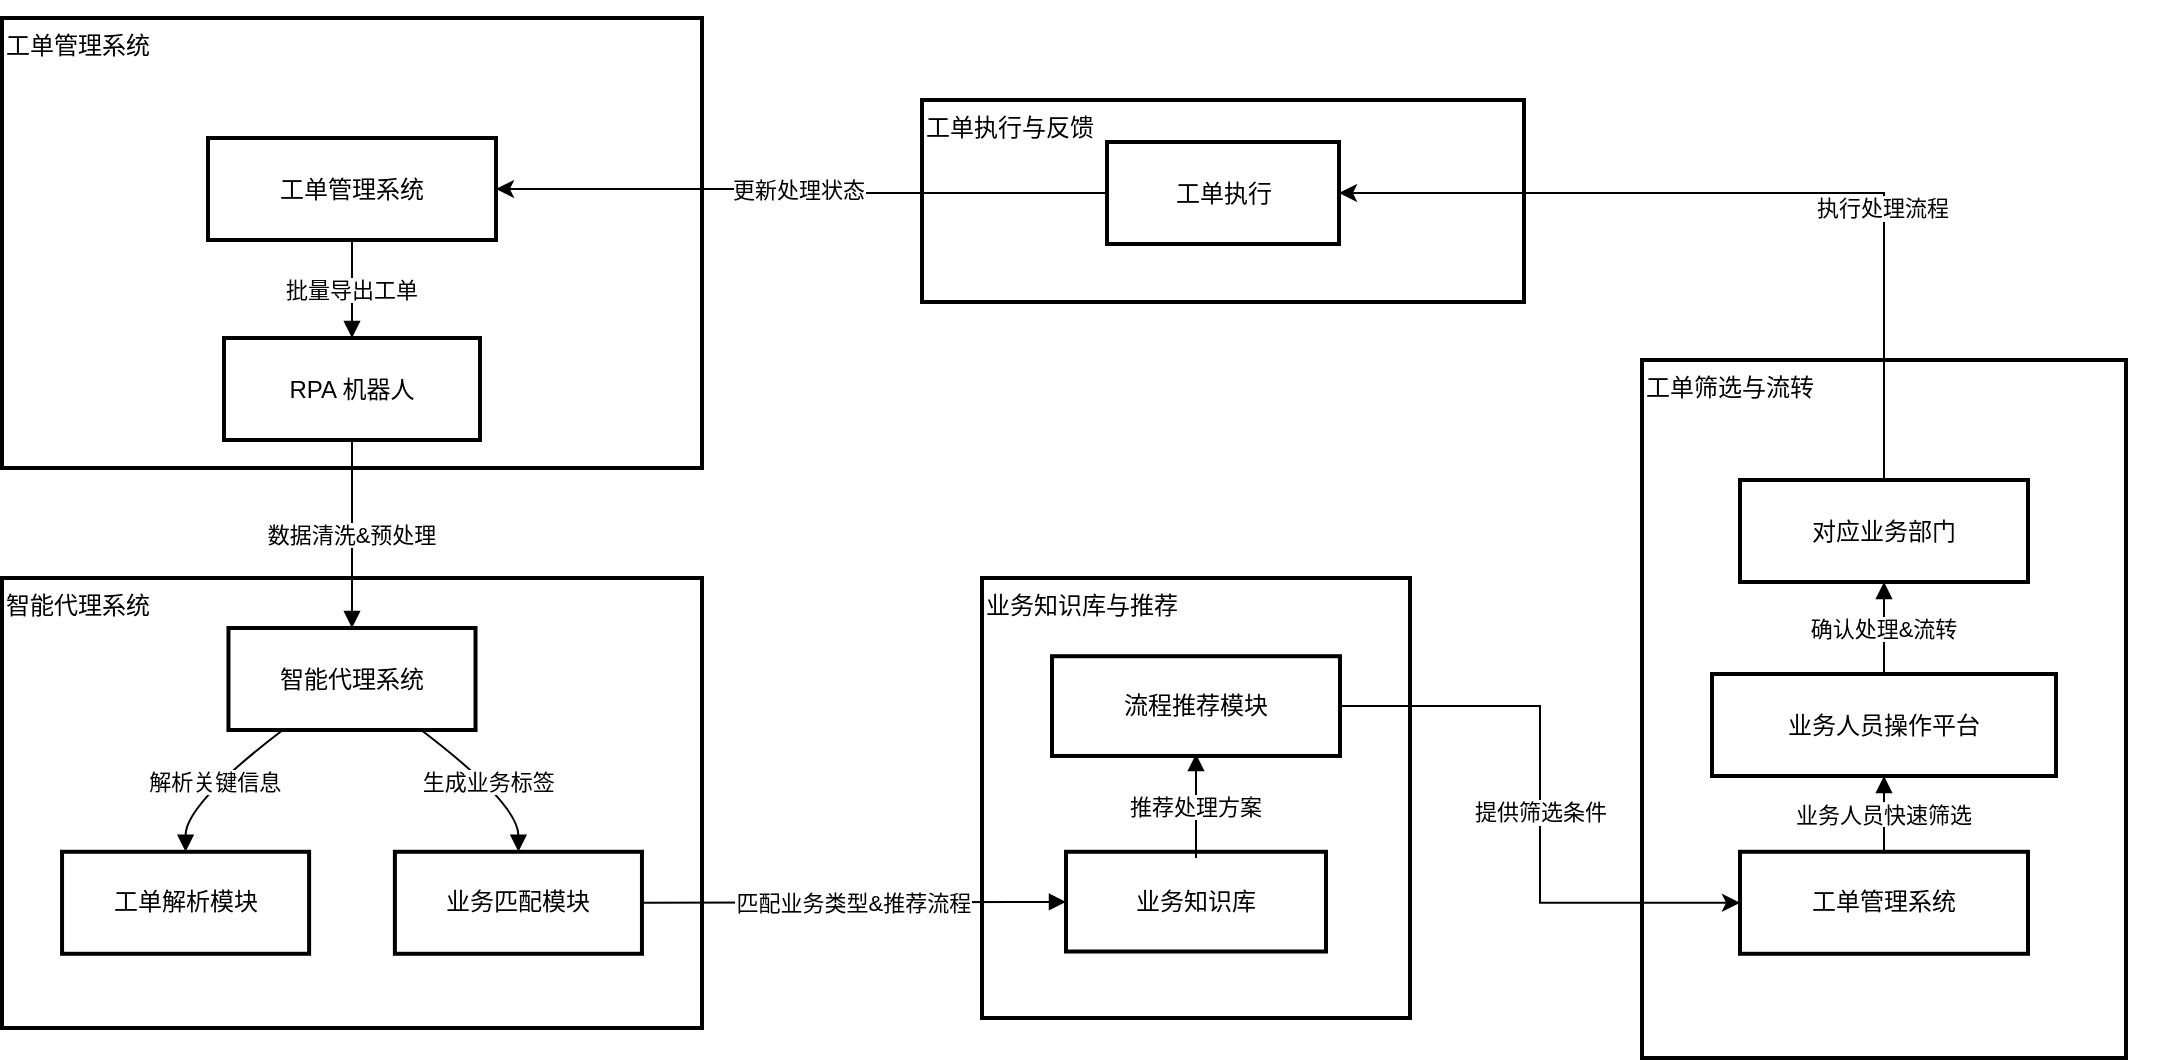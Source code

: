 <mxfile version="26.0.14">
  <diagram name="第 1 页" id="oAWupdcLgCYbKFIpt6_K">
    <mxGraphModel dx="2901" dy="1132" grid="1" gridSize="10" guides="1" tooltips="1" connect="1" arrows="1" fold="1" page="1" pageScale="1" pageWidth="827" pageHeight="1169" math="0" shadow="0">
      <root>
        <mxCell id="0" />
        <mxCell id="1" parent="0" />
        <mxCell id="dHVRXrRRXELRKoDURco5-29" value="" style="group;align=center;verticalAlign=top;" vertex="1" connectable="0" parent="1">
          <mxGeometry x="470" y="11" width="357" height="509" as="geometry" />
        </mxCell>
        <mxCell id="dHVRXrRRXELRKoDURco5-28" value="" style="group;align=center;verticalAlign=top;" vertex="1" connectable="0" parent="dHVRXrRRXELRKoDURco5-29">
          <mxGeometry x="-260" y="50" width="301" height="101" as="geometry" />
        </mxCell>
        <mxCell id="dHVRXrRRXELRKoDURco5-1" value="工单执行与反馈" style="whiteSpace=wrap;strokeWidth=2;align=left;verticalAlign=top;" vertex="1" parent="dHVRXrRRXELRKoDURco5-28">
          <mxGeometry width="301" height="101" as="geometry" />
        </mxCell>
        <mxCell id="dHVRXrRRXELRKoDURco5-16" value="工单执行" style="whiteSpace=wrap;strokeWidth=2;" vertex="1" parent="dHVRXrRRXELRKoDURco5-28">
          <mxGeometry x="92.5" y="21" width="116" height="51" as="geometry" />
        </mxCell>
        <mxCell id="dHVRXrRRXELRKoDURco5-2" value="工单筛选与流转" style="whiteSpace=wrap;strokeWidth=2;align=left;verticalAlign=top;" vertex="1" parent="dHVRXrRRXELRKoDURco5-29">
          <mxGeometry x="100" y="180" width="242" height="349" as="geometry" />
        </mxCell>
        <mxCell id="dHVRXrRRXELRKoDURco5-39" style="edgeStyle=orthogonalEdgeStyle;rounded=0;orthogonalLoop=1;jettySize=auto;html=1;exitX=0.5;exitY=0;exitDx=0;exitDy=0;entryX=1;entryY=0.5;entryDx=0;entryDy=0;" edge="1" parent="dHVRXrRRXELRKoDURco5-29" source="dHVRXrRRXELRKoDURco5-15" target="dHVRXrRRXELRKoDURco5-16">
          <mxGeometry relative="1" as="geometry" />
        </mxCell>
        <mxCell id="dHVRXrRRXELRKoDURco5-40" value="执行处理流程" style="edgeLabel;html=1;align=center;verticalAlign=middle;resizable=0;points=[];" vertex="1" connectable="0" parent="dHVRXrRRXELRKoDURco5-39">
          <mxGeometry x="-0.345" y="1" relative="1" as="geometry">
            <mxPoint as="offset" />
          </mxGeometry>
        </mxCell>
        <mxCell id="dHVRXrRRXELRKoDURco5-15" value="对应业务部门" style="whiteSpace=wrap;strokeWidth=2;" vertex="1" parent="dHVRXrRRXELRKoDURco5-29">
          <mxGeometry x="149" y="240" width="144" height="51" as="geometry" />
        </mxCell>
        <mxCell id="dHVRXrRRXELRKoDURco5-13" value="工单管理系统" style="whiteSpace=wrap;strokeWidth=2;" vertex="1" parent="dHVRXrRRXELRKoDURco5-29">
          <mxGeometry x="149" y="425.889" width="144" height="51" as="geometry" />
        </mxCell>
        <mxCell id="dHVRXrRRXELRKoDURco5-24" value="业务人员快速筛选" style="curved=1;startArrow=none;endArrow=block;exitX=0.5;exitY=0;rounded=0;exitDx=0;exitDy=0;" edge="1" parent="dHVRXrRRXELRKoDURco5-29" source="dHVRXrRRXELRKoDURco5-13" target="dHVRXrRRXELRKoDURco5-14">
          <mxGeometry relative="1" as="geometry">
            <Array as="points" />
          </mxGeometry>
        </mxCell>
        <mxCell id="dHVRXrRRXELRKoDURco5-14" value="业务人员操作平台" style="whiteSpace=wrap;strokeWidth=2;" vertex="1" parent="dHVRXrRRXELRKoDURco5-29">
          <mxGeometry x="135" y="337" width="172" height="51" as="geometry" />
        </mxCell>
        <mxCell id="dHVRXrRRXELRKoDURco5-25" value="确认处理&amp;流转" style="curved=1;startArrow=none;endArrow=block;exitX=0.5;exitY=0;entryX=0.5;entryY=1;rounded=0;exitDx=0;exitDy=0;entryDx=0;entryDy=0;" edge="1" parent="dHVRXrRRXELRKoDURco5-29" source="dHVRXrRRXELRKoDURco5-14" target="dHVRXrRRXELRKoDURco5-15">
          <mxGeometry relative="1" as="geometry">
            <Array as="points" />
          </mxGeometry>
        </mxCell>
        <mxCell id="dHVRXrRRXELRKoDURco5-30" value="" style="group;verticalAlign=top;align=left;" vertex="1" connectable="0" parent="1">
          <mxGeometry x="240" y="300" width="214" height="220" as="geometry" />
        </mxCell>
        <mxCell id="dHVRXrRRXELRKoDURco5-3" value="业务知识库与推荐" style="whiteSpace=wrap;strokeWidth=2;align=left;verticalAlign=top;" vertex="1" parent="dHVRXrRRXELRKoDURco5-30">
          <mxGeometry width="214" height="220" as="geometry" />
        </mxCell>
        <mxCell id="dHVRXrRRXELRKoDURco5-12" value="流程推荐模块" style="whiteSpace=wrap;strokeWidth=2;" vertex="1" parent="dHVRXrRRXELRKoDURco5-30">
          <mxGeometry x="35" y="39.111" width="144" height="49.867" as="geometry" />
        </mxCell>
        <mxCell id="dHVRXrRRXELRKoDURco5-11" value="业务知识库" style="whiteSpace=wrap;strokeWidth=2;" vertex="1" parent="dHVRXrRRXELRKoDURco5-30">
          <mxGeometry x="42" y="136.889" width="130" height="49.867" as="geometry" />
        </mxCell>
        <mxCell id="dHVRXrRRXELRKoDURco5-22" value="推荐处理方案" style="curved=1;startArrow=none;endArrow=block;rounded=0;" edge="1" parent="dHVRXrRRXELRKoDURco5-30">
          <mxGeometry relative="1" as="geometry">
            <Array as="points" />
            <mxPoint x="107" y="140" as="sourcePoint" />
            <mxPoint x="107" y="88" as="targetPoint" />
          </mxGeometry>
        </mxCell>
        <mxCell id="dHVRXrRRXELRKoDURco5-31" value="" style="group;align=center;verticalAlign=top;" vertex="1" connectable="0" parent="1">
          <mxGeometry x="-250" y="300" width="350" height="225" as="geometry" />
        </mxCell>
        <mxCell id="dHVRXrRRXELRKoDURco5-4" value="智能代理系统" style="whiteSpace=wrap;strokeWidth=2;verticalAlign=top;align=left;" vertex="1" parent="dHVRXrRRXELRKoDURco5-31">
          <mxGeometry width="350" height="225" as="geometry" />
        </mxCell>
        <mxCell id="dHVRXrRRXELRKoDURco5-8" value="智能代理系统" style="whiteSpace=wrap;strokeWidth=2;" vertex="1" parent="dHVRXrRRXELRKoDURco5-31">
          <mxGeometry x="113.235" y="25" width="123.529" height="51" as="geometry" />
        </mxCell>
        <mxCell id="dHVRXrRRXELRKoDURco5-9" value="工单解析模块" style="whiteSpace=wrap;strokeWidth=2;" vertex="1" parent="dHVRXrRRXELRKoDURco5-31">
          <mxGeometry x="30.025" y="136.889" width="123.529" height="51" as="geometry" />
        </mxCell>
        <mxCell id="dHVRXrRRXELRKoDURco5-10" value="业务匹配模块" style="whiteSpace=wrap;strokeWidth=2;" vertex="1" parent="dHVRXrRRXELRKoDURco5-31">
          <mxGeometry x="196.446" y="136.889" width="123.529" height="51" as="geometry" />
        </mxCell>
        <mxCell id="dHVRXrRRXELRKoDURco5-19" value="解析关键信息" style="curved=1;startArrow=none;endArrow=block;exitX=0.22;exitY=1;entryX=0.5;entryY=0;rounded=0;" edge="1" parent="dHVRXrRRXELRKoDURco5-31" source="dHVRXrRRXELRKoDURco5-8" target="dHVRXrRRXELRKoDURco5-9">
          <mxGeometry relative="1" as="geometry">
            <Array as="points">
              <mxPoint x="91.789" y="113" />
            </Array>
          </mxGeometry>
        </mxCell>
        <mxCell id="dHVRXrRRXELRKoDURco5-20" value="生成业务标签" style="curved=1;startArrow=none;endArrow=block;exitX=0.78;exitY=1;entryX=0.5;entryY=0;rounded=0;" edge="1" parent="dHVRXrRRXELRKoDURco5-31" source="dHVRXrRRXELRKoDURco5-8" target="dHVRXrRRXELRKoDURco5-10">
          <mxGeometry relative="1" as="geometry">
            <Array as="points">
              <mxPoint x="258.211" y="113" />
            </Array>
          </mxGeometry>
        </mxCell>
        <mxCell id="dHVRXrRRXELRKoDURco5-32" value="" style="group;align=left;" vertex="1" connectable="0" parent="1">
          <mxGeometry x="-250" y="20" width="350" height="225" as="geometry" />
        </mxCell>
        <mxCell id="dHVRXrRRXELRKoDURco5-5" value="工单管理系统" style="whiteSpace=wrap;strokeWidth=2;align=left;verticalAlign=top;" vertex="1" parent="dHVRXrRRXELRKoDURco5-32">
          <mxGeometry width="350" height="225" as="geometry" />
        </mxCell>
        <mxCell id="dHVRXrRRXELRKoDURco5-6" value="工单管理系统" style="whiteSpace=wrap;strokeWidth=2;" vertex="1" parent="dHVRXrRRXELRKoDURco5-32">
          <mxGeometry x="103" y="60" width="144" height="51" as="geometry" />
        </mxCell>
        <mxCell id="dHVRXrRRXELRKoDURco5-7" value="RPA 机器人" style="whiteSpace=wrap;strokeWidth=2;" vertex="1" parent="dHVRXrRRXELRKoDURco5-32">
          <mxGeometry x="111" y="160" width="128" height="51" as="geometry" />
        </mxCell>
        <mxCell id="dHVRXrRRXELRKoDURco5-17" value="批量导出工单" style="curved=1;startArrow=none;endArrow=block;exitX=0.5;exitY=1;entryX=0.5;entryY=0;rounded=0;exitDx=0;exitDy=0;" edge="1" parent="dHVRXrRRXELRKoDURco5-32" source="dHVRXrRRXELRKoDURco5-6" target="dHVRXrRRXELRKoDURco5-7">
          <mxGeometry relative="1" as="geometry">
            <Array as="points" />
          </mxGeometry>
        </mxCell>
        <mxCell id="dHVRXrRRXELRKoDURco5-18" value="数据清洗&amp;预处理" style="curved=1;startArrow=none;endArrow=block;exitX=0.5;exitY=1;entryX=0.5;entryY=0;rounded=0;" edge="1" parent="1" source="dHVRXrRRXELRKoDURco5-7" target="dHVRXrRRXELRKoDURco5-8">
          <mxGeometry relative="1" as="geometry">
            <Array as="points" />
          </mxGeometry>
        </mxCell>
        <mxCell id="dHVRXrRRXELRKoDURco5-21" value="匹配业务类型&amp;推荐流程" style="curved=1;startArrow=none;endArrow=block;exitX=1;exitY=0.5;rounded=0;exitDx=0;exitDy=0;" edge="1" parent="1" source="dHVRXrRRXELRKoDURco5-10" target="dHVRXrRRXELRKoDURco5-11">
          <mxGeometry relative="1" as="geometry">
            <Array as="points" />
          </mxGeometry>
        </mxCell>
        <mxCell id="dHVRXrRRXELRKoDURco5-35" style="edgeStyle=orthogonalEdgeStyle;rounded=0;orthogonalLoop=1;jettySize=auto;html=1;exitX=1;exitY=0.5;exitDx=0;exitDy=0;entryX=0;entryY=0.5;entryDx=0;entryDy=0;" edge="1" parent="1" source="dHVRXrRRXELRKoDURco5-12" target="dHVRXrRRXELRKoDURco5-13">
          <mxGeometry relative="1" as="geometry" />
        </mxCell>
        <mxCell id="dHVRXrRRXELRKoDURco5-36" value="提供筛选条件" style="edgeLabel;html=1;align=center;verticalAlign=middle;resizable=0;points=[];" vertex="1" connectable="0" parent="dHVRXrRRXELRKoDURco5-35">
          <mxGeometry x="0.021" relative="1" as="geometry">
            <mxPoint as="offset" />
          </mxGeometry>
        </mxCell>
        <mxCell id="dHVRXrRRXELRKoDURco5-42" style="edgeStyle=orthogonalEdgeStyle;rounded=0;orthogonalLoop=1;jettySize=auto;html=1;exitX=0;exitY=0.5;exitDx=0;exitDy=0;" edge="1" parent="1" source="dHVRXrRRXELRKoDURco5-16" target="dHVRXrRRXELRKoDURco5-6">
          <mxGeometry relative="1" as="geometry" />
        </mxCell>
        <mxCell id="dHVRXrRRXELRKoDURco5-43" value="更新处理状态" style="edgeLabel;html=1;align=center;verticalAlign=middle;resizable=0;points=[];" vertex="1" connectable="0" parent="dHVRXrRRXELRKoDURco5-42">
          <mxGeometry x="0.004" y="3" relative="1" as="geometry">
            <mxPoint x="1" as="offset" />
          </mxGeometry>
        </mxCell>
      </root>
    </mxGraphModel>
  </diagram>
</mxfile>
